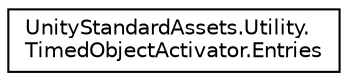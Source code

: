 digraph "Graphical Class Hierarchy"
{
 // LATEX_PDF_SIZE
  edge [fontname="Helvetica",fontsize="10",labelfontname="Helvetica",labelfontsize="10"];
  node [fontname="Helvetica",fontsize="10",shape=record];
  rankdir="LR";
  Node0 [label="UnityStandardAssets.Utility.\lTimedObjectActivator.Entries",height=0.2,width=0.4,color="black", fillcolor="white", style="filled",URL="$class_unity_standard_assets_1_1_utility_1_1_timed_object_activator_1_1_entries.html",tooltip=" "];
}
